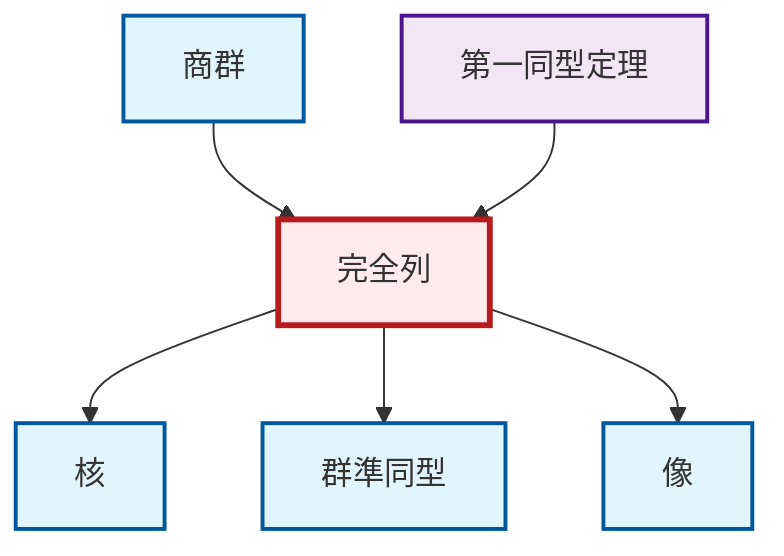 graph TD
    classDef definition fill:#e1f5fe,stroke:#01579b,stroke-width:2px
    classDef theorem fill:#f3e5f5,stroke:#4a148c,stroke-width:2px
    classDef axiom fill:#fff3e0,stroke:#e65100,stroke-width:2px
    classDef example fill:#e8f5e9,stroke:#1b5e20,stroke-width:2px
    classDef current fill:#ffebee,stroke:#b71c1c,stroke-width:3px
    thm-first-isomorphism["第一同型定理"]:::theorem
    def-quotient-group["商群"]:::definition
    def-exact-sequence["完全列"]:::definition
    def-kernel["核"]:::definition
    def-homomorphism["群準同型"]:::definition
    def-image["像"]:::definition
    def-quotient-group --> def-exact-sequence
    thm-first-isomorphism --> def-exact-sequence
    def-exact-sequence --> def-kernel
    def-exact-sequence --> def-homomorphism
    def-exact-sequence --> def-image
    class def-exact-sequence current